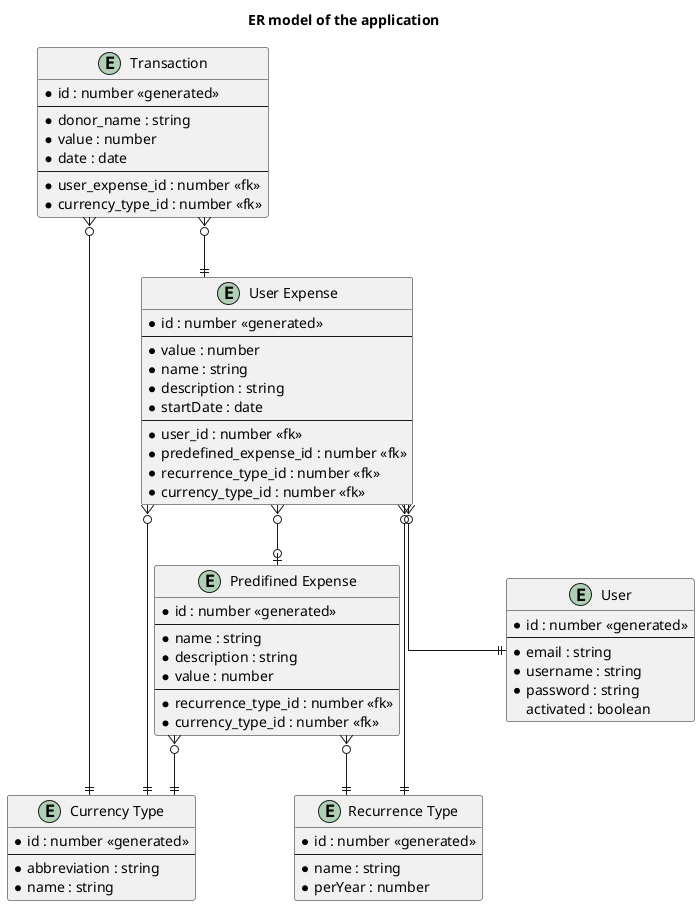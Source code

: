 @startuml er_model
title ER model of the application
' avoid problems with angled crows feet
skinparam linetype ortho

entity "Currency Type" as currtp {
  * id : number <<generated>>
  ---
  * abbreviation : string
  * name : string
}

entity "Recurrence Type" as recurrtp {
  * id : number <<generated>>
  ---
  * name : string
  * perYear : number
}

entity "Predifined Expense" as pexp {
  * id : number <<generated>>
  ---
  * name : string
  * description : string
  * value : number
  ---
  * recurrence_type_id : number <<fk>>
  * currency_type_id : number <<fk>>
}

entity "User" as user {
  * id : number <<generated>>
  ---
  * email : string
  * username : string
  * password : string
  activated : boolean
}

entity "User Expense" as uexp {
  * id : number <<generated>>
  ---
  * value : number
  * name : string
  * description : string
  * startDate : date
  ---
  * user_id : number <<fk>>
  * predefined_expense_id : number <<fk>>
  * recurrence_type_id : number <<fk>>
  * currency_type_id : number <<fk>>
}

entity "Transaction" as utran {
  * id : number <<generated>>
  ---
  * donor_name : string
  * value : number
  * date : date
  ---
  * user_expense_id : number <<fk>>
  * currency_type_id : number <<fk>>
}

uexp }o--|| user
uexp }o--|| currtp
uexp }o--|| recurrtp

utran }o--|| uexp
utran }o--|| currtp
uexp }o--o| pexp
pexp }o--|| currtp
pexp }o--|| recurrtp
@enduml
